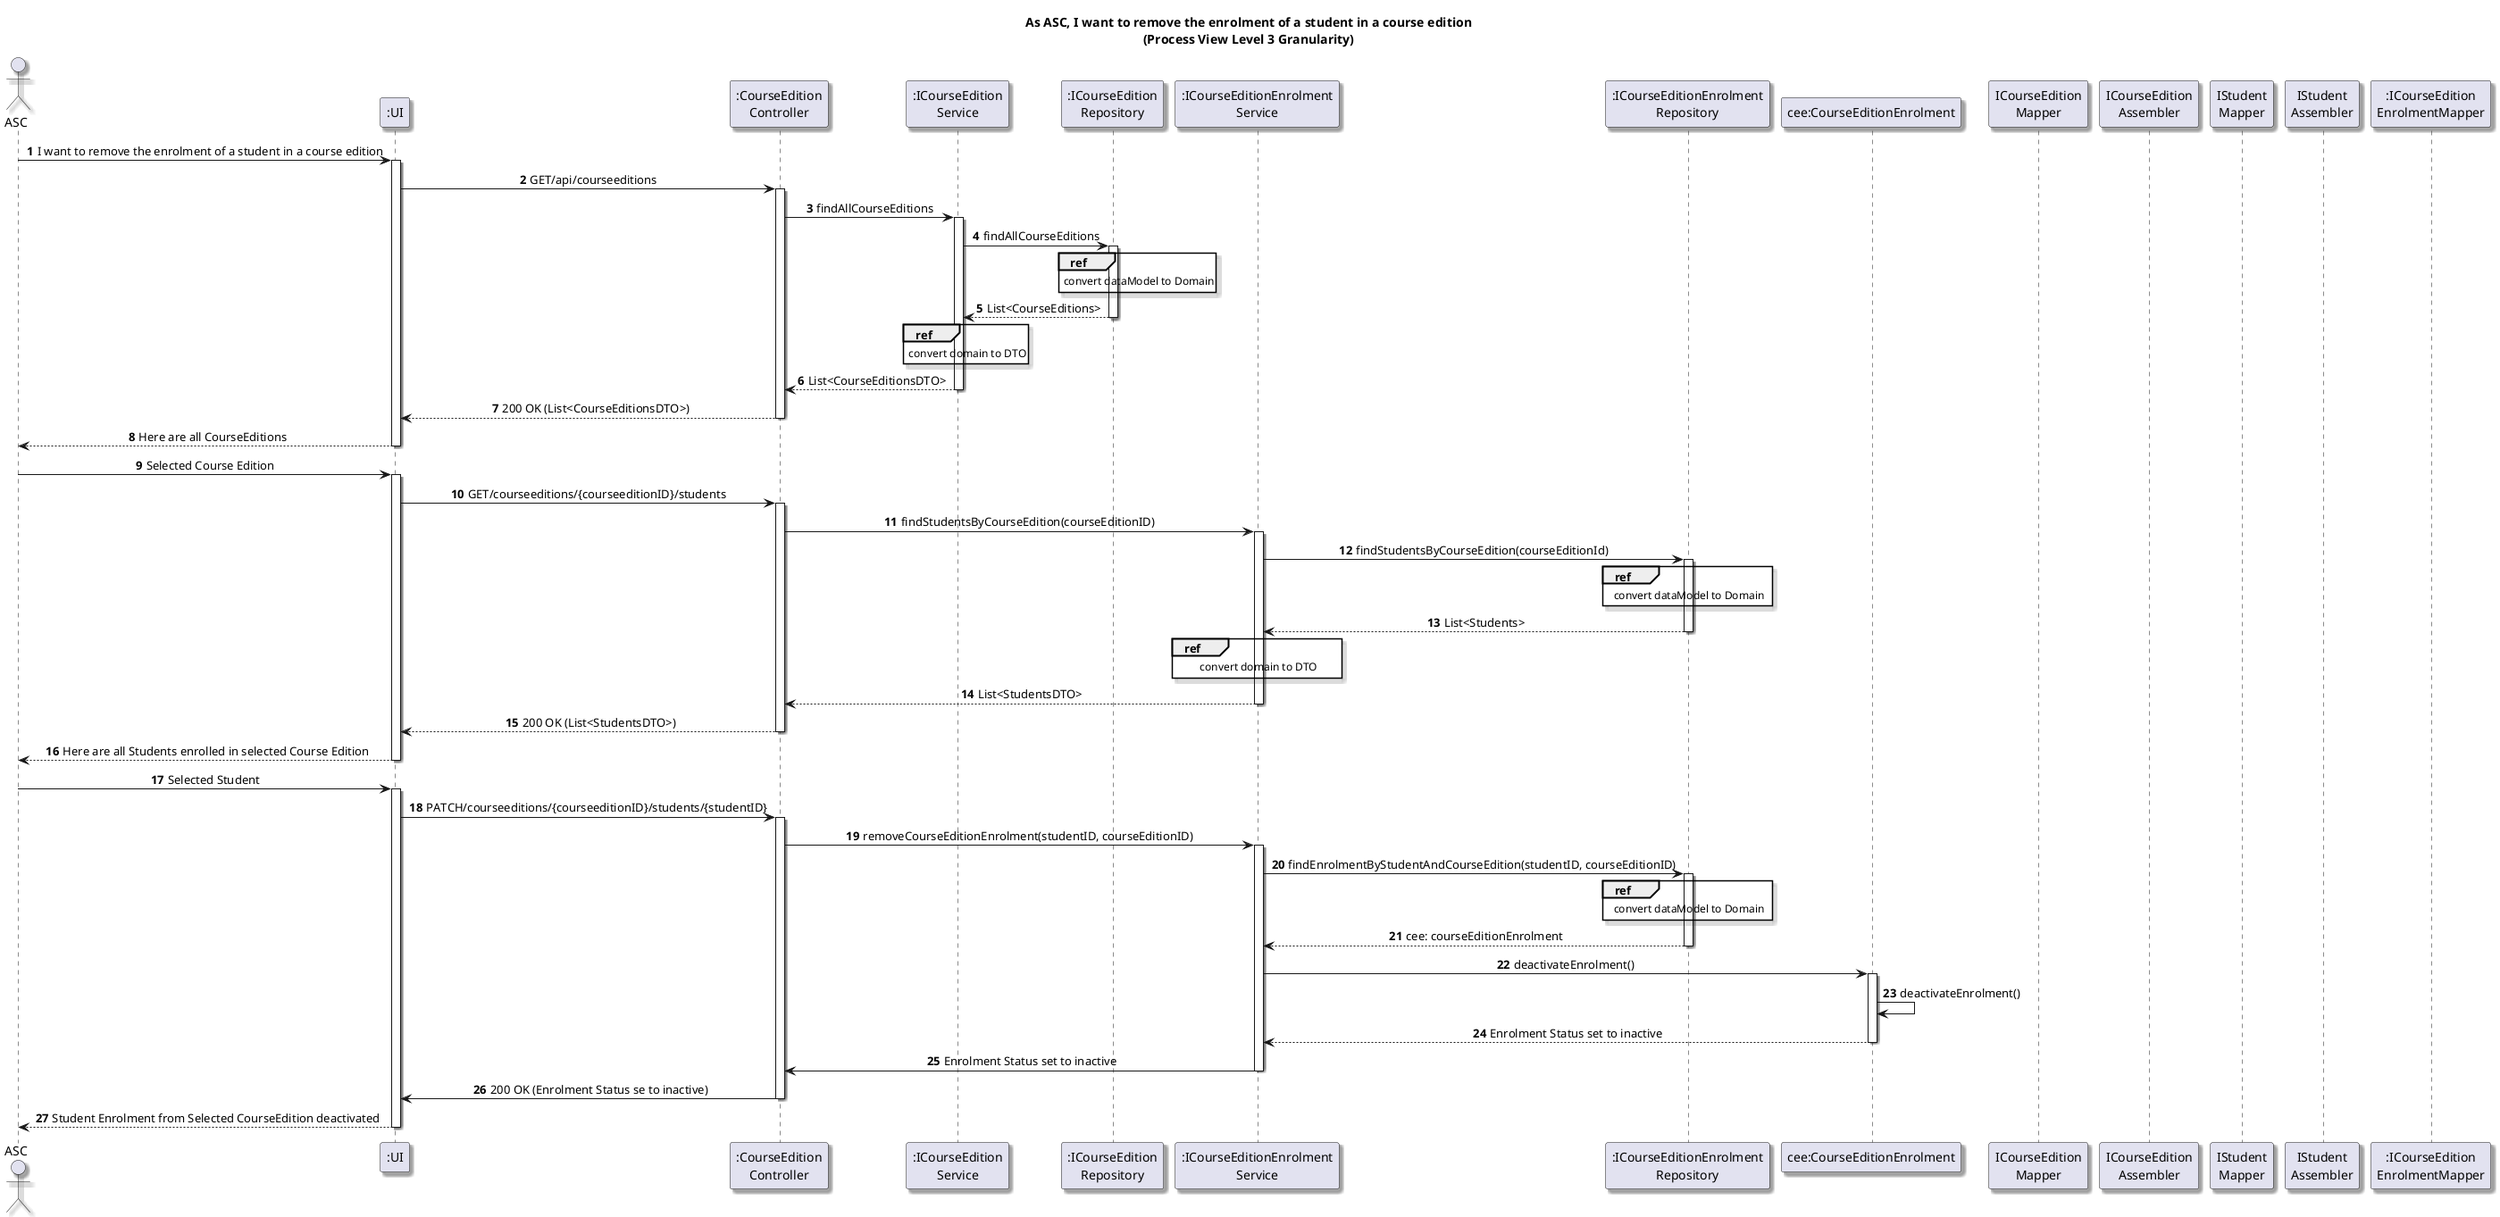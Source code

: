 @startuml
title As ASC, I want to remove the enrolment of a student in a course edition\n(Process View Level 3 Granularity)
autonumber
skinparam defaultTextAlignment center
skinparam shadowing true

actor ASC as ASC
participant ":UI" as UI
participant ":CourseEdition\nController" as CEC
participant ":ICourseEdition\nService" as CES
participant ":ICourseEdition\nRepository" as CER

participant ":ICourseEditionEnrolment\nService" as CEES
participant ":ICourseEditionEnrolment\nRepository" as CEER
participant "cee:CourseEditionEnrolment" as CEE


participant "ICourseEdition\nMapper" as CEM
participant "ICourseEdition\nAssembler" as CEA
participant "IStudent\nMapper" as SM
participant "IStudent\nAssembler" as SA
participant ":ICourseEdition\nEnrolmentMapper" as CEEM

'Get all course editions
ASC -> UI ++ : I want to remove the enrolment of a student in a course edition
UI -> CEC ++ : GET/api/courseeditions
CEC -> CES ++ : findAllCourseEditions
CES -> CER ++ : findAllCourseEditions
ref over CER
    convert dataModel to Domain
end ref
CER --> CES -- : List<CourseEditions>
ref over CES
    convert domain to DTO
end ref
CES --> CEC -- : List<CourseEditionsDTO>
CEC --> UI -- : 200 OK (List<CourseEditionsDTO>)
UI --> ASC -- : Here are all CourseEditions

'Get all Students enrolled in course edition
ASC -> UI ++ : Selected Course Edition
UI -> CEC ++ : GET/courseeditions/{courseeditionID}/students
CEC -> CEES ++ : findStudentsByCourseEdition(courseEditionID)
CEES -> CEER ++ : findStudentsByCourseEdition(courseEditionId)
ref over CEER
    convert dataModel to Domain
end ref
CEER --> CEES -- : List<Students>
ref over CEES
    convert domain to DTO
end ref
CEES --> CEC -- : List<StudentsDTO>
CEC --> UI -- : 200 OK (List<StudentsDTO>)
UI --> ASC -- : Here are all Students enrolled in selected Course Edition

'Remove the enrolment of a student in a course edition
ASC -> UI ++ : Selected Student
UI -> CEC ++ : PATCH/courseeditions/{courseeditionID}/students/{studentID}
CEC -> CEES ++ : removeCourseEditionEnrolment(studentID, courseEditionID)
CEES -> CEER ++ : findEnrolmentByStudentAndCourseEdition(studentID, courseEditionID)
ref over CEER
    convert dataModel to Domain
end ref
CEER --> CEES -- : cee: courseEditionEnrolment
CEES -> CEE ++ : deactivateEnrolment()
CEE -> CEE : deactivateEnrolment()
CEE --> CEES -- : Enrolment Status set to inactive
CEES -> CEC -- : Enrolment Status set to inactive
CEC -> UI -- : 200 OK (Enrolment Status se to inactive)
UI --> ASC -- : Student Enrolment from Selected CourseEdition deactivated





@enduml
